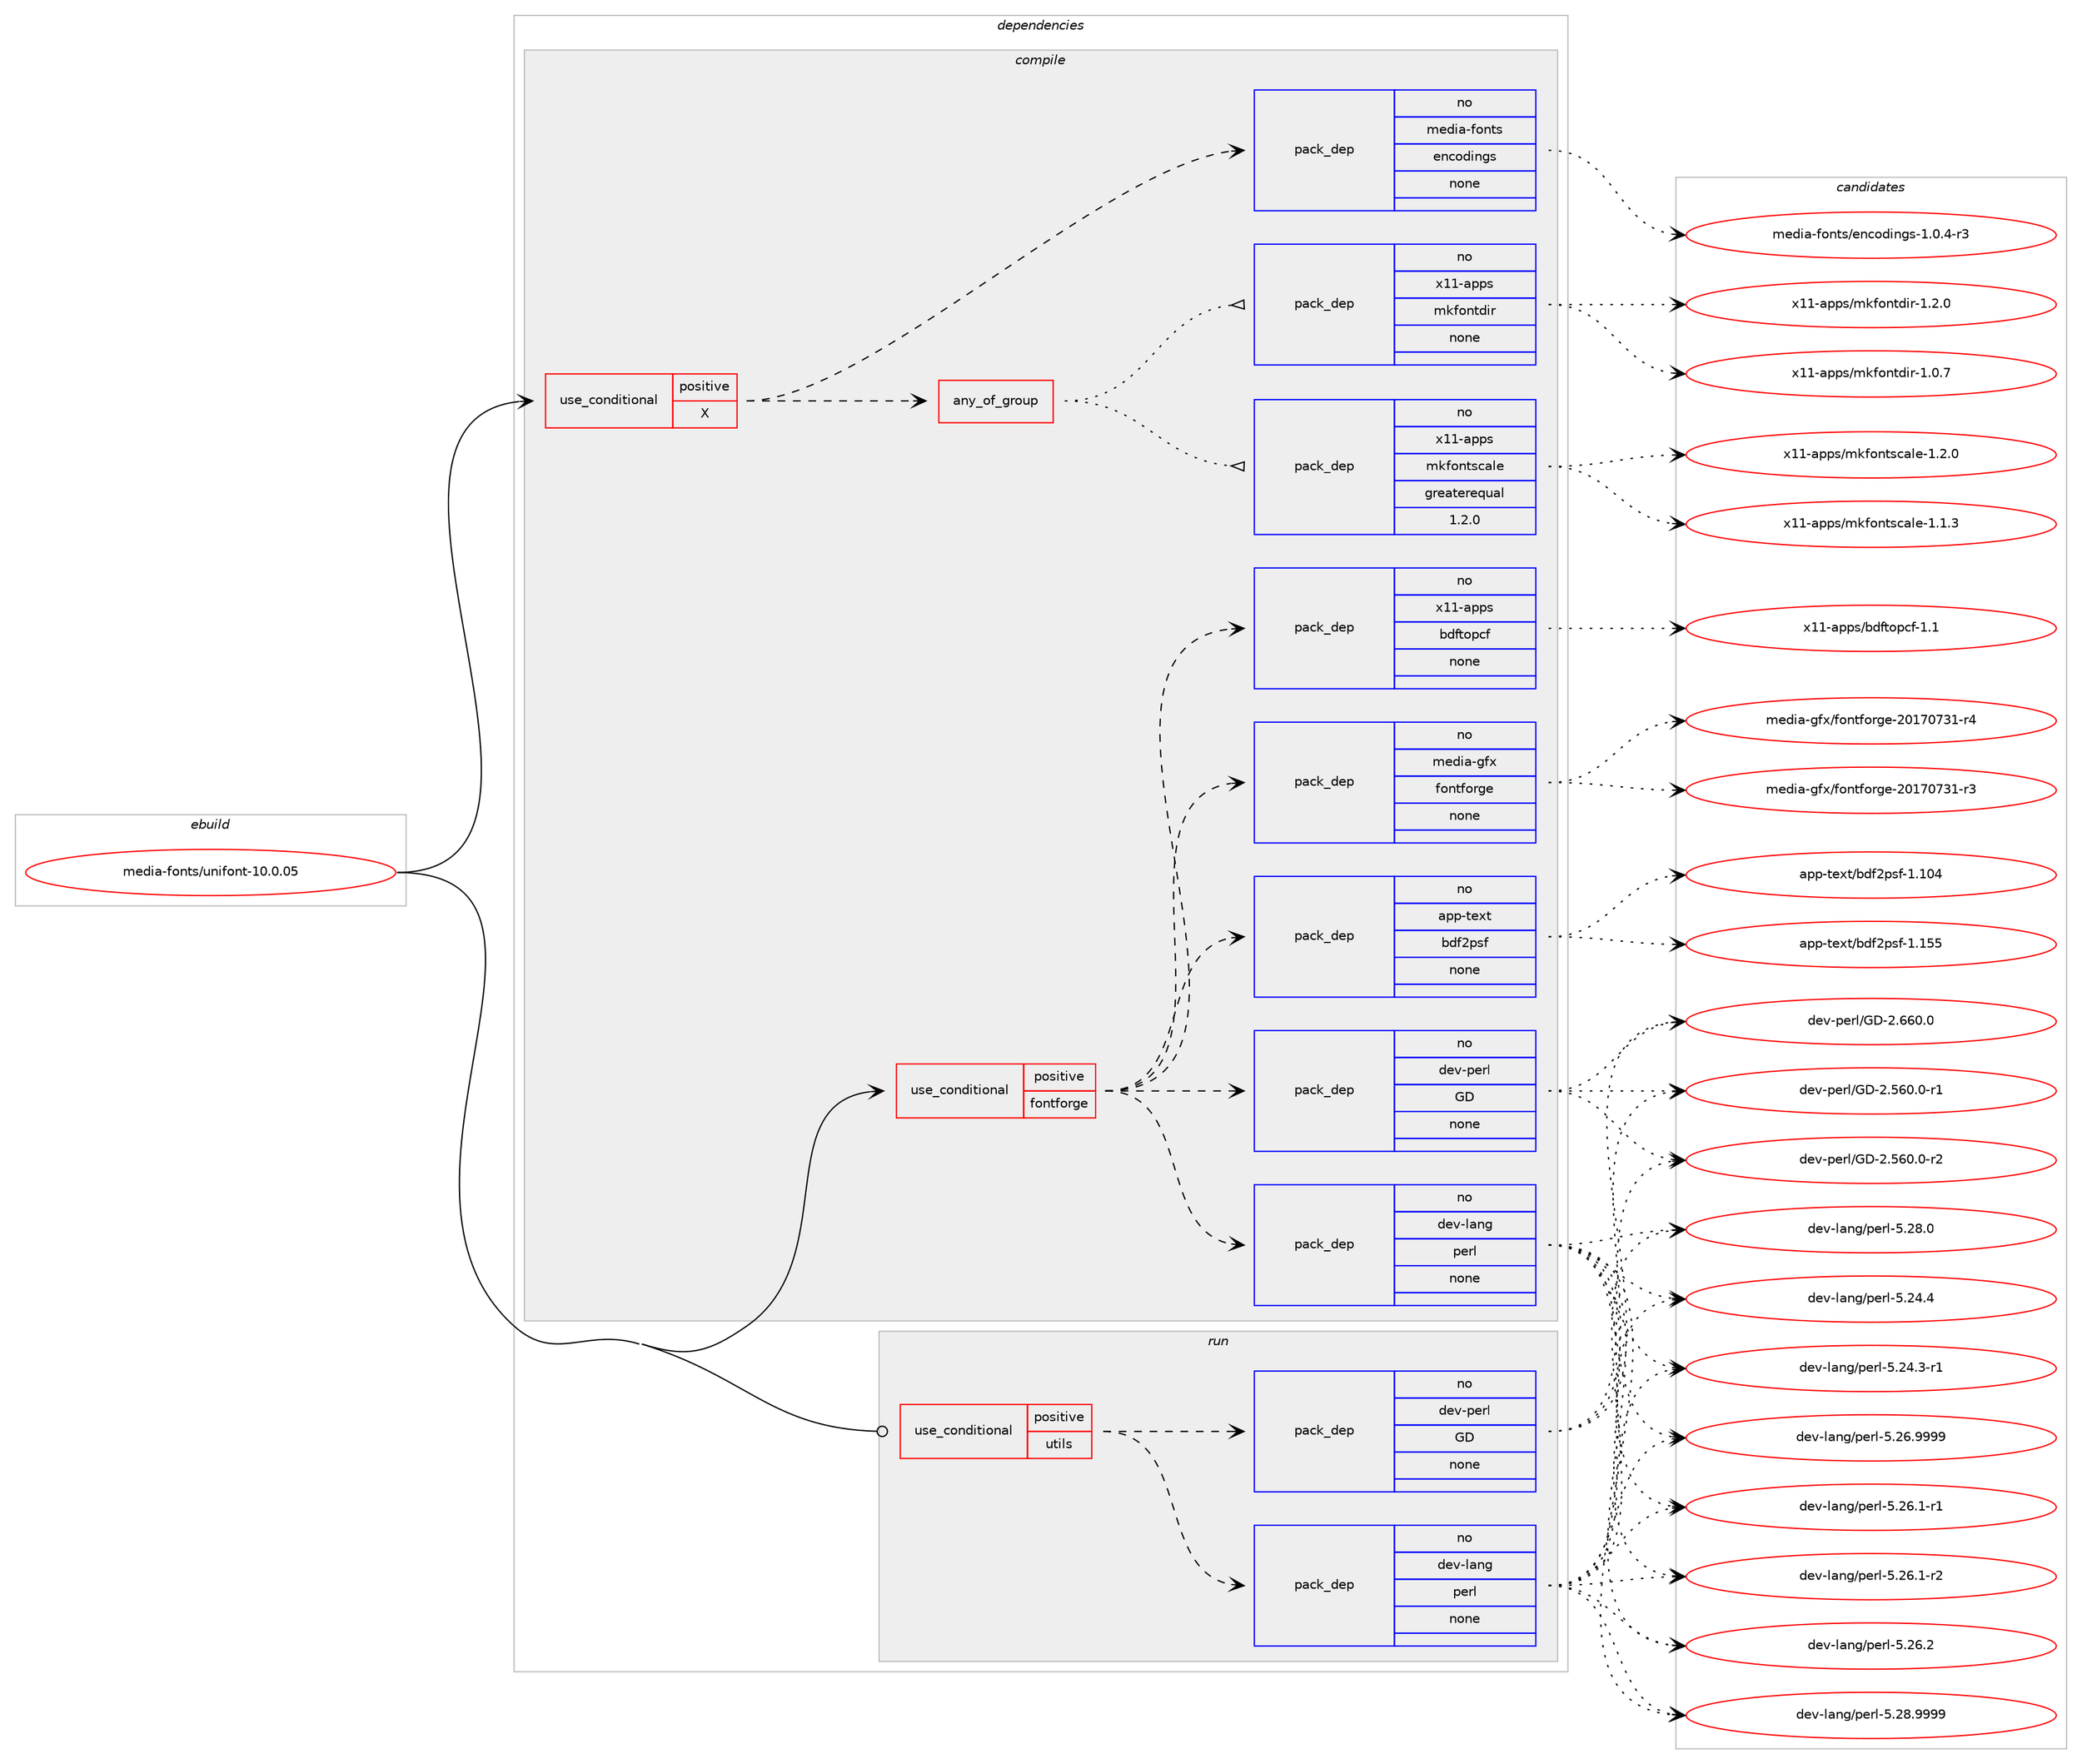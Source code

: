 digraph prolog {

# *************
# Graph options
# *************

newrank=true;
concentrate=true;
compound=true;
graph [rankdir=LR,fontname=Helvetica,fontsize=10,ranksep=1.5];#, ranksep=2.5, nodesep=0.2];
edge  [arrowhead=vee];
node  [fontname=Helvetica,fontsize=10];

# **********
# The ebuild
# **********

subgraph cluster_leftcol {
color=gray;
rank=same;
label=<<i>ebuild</i>>;
id [label="media-fonts/unifont-10.0.05", color=red, width=4, href="../media-fonts/unifont-10.0.05.svg"];
}

# ****************
# The dependencies
# ****************

subgraph cluster_midcol {
color=gray;
label=<<i>dependencies</i>>;
subgraph cluster_compile {
fillcolor="#eeeeee";
style=filled;
label=<<i>compile</i>>;
subgraph cond431885 {
dependency1601091 [label=<<TABLE BORDER="0" CELLBORDER="1" CELLSPACING="0" CELLPADDING="4"><TR><TD ROWSPAN="3" CELLPADDING="10">use_conditional</TD></TR><TR><TD>positive</TD></TR><TR><TD>X</TD></TR></TABLE>>, shape=none, color=red];
subgraph any24829 {
dependency1601092 [label=<<TABLE BORDER="0" CELLBORDER="1" CELLSPACING="0" CELLPADDING="4"><TR><TD CELLPADDING="10">any_of_group</TD></TR></TABLE>>, shape=none, color=red];subgraph pack1143696 {
dependency1601093 [label=<<TABLE BORDER="0" CELLBORDER="1" CELLSPACING="0" CELLPADDING="4" WIDTH="220"><TR><TD ROWSPAN="6" CELLPADDING="30">pack_dep</TD></TR><TR><TD WIDTH="110">no</TD></TR><TR><TD>x11-apps</TD></TR><TR><TD>mkfontscale</TD></TR><TR><TD>greaterequal</TD></TR><TR><TD>1.2.0</TD></TR></TABLE>>, shape=none, color=blue];
}
dependency1601092:e -> dependency1601093:w [weight=20,style="dotted",arrowhead="oinv"];
subgraph pack1143697 {
dependency1601094 [label=<<TABLE BORDER="0" CELLBORDER="1" CELLSPACING="0" CELLPADDING="4" WIDTH="220"><TR><TD ROWSPAN="6" CELLPADDING="30">pack_dep</TD></TR><TR><TD WIDTH="110">no</TD></TR><TR><TD>x11-apps</TD></TR><TR><TD>mkfontdir</TD></TR><TR><TD>none</TD></TR><TR><TD></TD></TR></TABLE>>, shape=none, color=blue];
}
dependency1601092:e -> dependency1601094:w [weight=20,style="dotted",arrowhead="oinv"];
}
dependency1601091:e -> dependency1601092:w [weight=20,style="dashed",arrowhead="vee"];
subgraph pack1143698 {
dependency1601095 [label=<<TABLE BORDER="0" CELLBORDER="1" CELLSPACING="0" CELLPADDING="4" WIDTH="220"><TR><TD ROWSPAN="6" CELLPADDING="30">pack_dep</TD></TR><TR><TD WIDTH="110">no</TD></TR><TR><TD>media-fonts</TD></TR><TR><TD>encodings</TD></TR><TR><TD>none</TD></TR><TR><TD></TD></TR></TABLE>>, shape=none, color=blue];
}
dependency1601091:e -> dependency1601095:w [weight=20,style="dashed",arrowhead="vee"];
}
id:e -> dependency1601091:w [weight=20,style="solid",arrowhead="vee"];
subgraph cond431886 {
dependency1601096 [label=<<TABLE BORDER="0" CELLBORDER="1" CELLSPACING="0" CELLPADDING="4"><TR><TD ROWSPAN="3" CELLPADDING="10">use_conditional</TD></TR><TR><TD>positive</TD></TR><TR><TD>fontforge</TD></TR></TABLE>>, shape=none, color=red];
subgraph pack1143699 {
dependency1601097 [label=<<TABLE BORDER="0" CELLBORDER="1" CELLSPACING="0" CELLPADDING="4" WIDTH="220"><TR><TD ROWSPAN="6" CELLPADDING="30">pack_dep</TD></TR><TR><TD WIDTH="110">no</TD></TR><TR><TD>app-text</TD></TR><TR><TD>bdf2psf</TD></TR><TR><TD>none</TD></TR><TR><TD></TD></TR></TABLE>>, shape=none, color=blue];
}
dependency1601096:e -> dependency1601097:w [weight=20,style="dashed",arrowhead="vee"];
subgraph pack1143700 {
dependency1601098 [label=<<TABLE BORDER="0" CELLBORDER="1" CELLSPACING="0" CELLPADDING="4" WIDTH="220"><TR><TD ROWSPAN="6" CELLPADDING="30">pack_dep</TD></TR><TR><TD WIDTH="110">no</TD></TR><TR><TD>dev-lang</TD></TR><TR><TD>perl</TD></TR><TR><TD>none</TD></TR><TR><TD></TD></TR></TABLE>>, shape=none, color=blue];
}
dependency1601096:e -> dependency1601098:w [weight=20,style="dashed",arrowhead="vee"];
subgraph pack1143701 {
dependency1601099 [label=<<TABLE BORDER="0" CELLBORDER="1" CELLSPACING="0" CELLPADDING="4" WIDTH="220"><TR><TD ROWSPAN="6" CELLPADDING="30">pack_dep</TD></TR><TR><TD WIDTH="110">no</TD></TR><TR><TD>dev-perl</TD></TR><TR><TD>GD</TD></TR><TR><TD>none</TD></TR><TR><TD></TD></TR></TABLE>>, shape=none, color=blue];
}
dependency1601096:e -> dependency1601099:w [weight=20,style="dashed",arrowhead="vee"];
subgraph pack1143702 {
dependency1601100 [label=<<TABLE BORDER="0" CELLBORDER="1" CELLSPACING="0" CELLPADDING="4" WIDTH="220"><TR><TD ROWSPAN="6" CELLPADDING="30">pack_dep</TD></TR><TR><TD WIDTH="110">no</TD></TR><TR><TD>media-gfx</TD></TR><TR><TD>fontforge</TD></TR><TR><TD>none</TD></TR><TR><TD></TD></TR></TABLE>>, shape=none, color=blue];
}
dependency1601096:e -> dependency1601100:w [weight=20,style="dashed",arrowhead="vee"];
subgraph pack1143703 {
dependency1601101 [label=<<TABLE BORDER="0" CELLBORDER="1" CELLSPACING="0" CELLPADDING="4" WIDTH="220"><TR><TD ROWSPAN="6" CELLPADDING="30">pack_dep</TD></TR><TR><TD WIDTH="110">no</TD></TR><TR><TD>x11-apps</TD></TR><TR><TD>bdftopcf</TD></TR><TR><TD>none</TD></TR><TR><TD></TD></TR></TABLE>>, shape=none, color=blue];
}
dependency1601096:e -> dependency1601101:w [weight=20,style="dashed",arrowhead="vee"];
}
id:e -> dependency1601096:w [weight=20,style="solid",arrowhead="vee"];
}
subgraph cluster_compileandrun {
fillcolor="#eeeeee";
style=filled;
label=<<i>compile and run</i>>;
}
subgraph cluster_run {
fillcolor="#eeeeee";
style=filled;
label=<<i>run</i>>;
subgraph cond431887 {
dependency1601102 [label=<<TABLE BORDER="0" CELLBORDER="1" CELLSPACING="0" CELLPADDING="4"><TR><TD ROWSPAN="3" CELLPADDING="10">use_conditional</TD></TR><TR><TD>positive</TD></TR><TR><TD>utils</TD></TR></TABLE>>, shape=none, color=red];
subgraph pack1143704 {
dependency1601103 [label=<<TABLE BORDER="0" CELLBORDER="1" CELLSPACING="0" CELLPADDING="4" WIDTH="220"><TR><TD ROWSPAN="6" CELLPADDING="30">pack_dep</TD></TR><TR><TD WIDTH="110">no</TD></TR><TR><TD>dev-lang</TD></TR><TR><TD>perl</TD></TR><TR><TD>none</TD></TR><TR><TD></TD></TR></TABLE>>, shape=none, color=blue];
}
dependency1601102:e -> dependency1601103:w [weight=20,style="dashed",arrowhead="vee"];
subgraph pack1143705 {
dependency1601104 [label=<<TABLE BORDER="0" CELLBORDER="1" CELLSPACING="0" CELLPADDING="4" WIDTH="220"><TR><TD ROWSPAN="6" CELLPADDING="30">pack_dep</TD></TR><TR><TD WIDTH="110">no</TD></TR><TR><TD>dev-perl</TD></TR><TR><TD>GD</TD></TR><TR><TD>none</TD></TR><TR><TD></TD></TR></TABLE>>, shape=none, color=blue];
}
dependency1601102:e -> dependency1601104:w [weight=20,style="dashed",arrowhead="vee"];
}
id:e -> dependency1601102:w [weight=20,style="solid",arrowhead="odot"];
}
}

# **************
# The candidates
# **************

subgraph cluster_choices {
rank=same;
color=gray;
label=<<i>candidates</i>>;

subgraph choice1143696 {
color=black;
nodesep=1;
choice12049494597112112115471091071021111101161159997108101454946494651 [label="x11-apps/mkfontscale-1.1.3", color=red, width=4,href="../x11-apps/mkfontscale-1.1.3.svg"];
choice12049494597112112115471091071021111101161159997108101454946504648 [label="x11-apps/mkfontscale-1.2.0", color=red, width=4,href="../x11-apps/mkfontscale-1.2.0.svg"];
dependency1601093:e -> choice12049494597112112115471091071021111101161159997108101454946494651:w [style=dotted,weight="100"];
dependency1601093:e -> choice12049494597112112115471091071021111101161159997108101454946504648:w [style=dotted,weight="100"];
}
subgraph choice1143697 {
color=black;
nodesep=1;
choice1204949459711211211547109107102111110116100105114454946484655 [label="x11-apps/mkfontdir-1.0.7", color=red, width=4,href="../x11-apps/mkfontdir-1.0.7.svg"];
choice1204949459711211211547109107102111110116100105114454946504648 [label="x11-apps/mkfontdir-1.2.0", color=red, width=4,href="../x11-apps/mkfontdir-1.2.0.svg"];
dependency1601094:e -> choice1204949459711211211547109107102111110116100105114454946484655:w [style=dotted,weight="100"];
dependency1601094:e -> choice1204949459711211211547109107102111110116100105114454946504648:w [style=dotted,weight="100"];
}
subgraph choice1143698 {
color=black;
nodesep=1;
choice109101100105974510211111011611547101110991111001051101031154549464846524511451 [label="media-fonts/encodings-1.0.4-r3", color=red, width=4,href="../media-fonts/encodings-1.0.4-r3.svg"];
dependency1601095:e -> choice109101100105974510211111011611547101110991111001051101031154549464846524511451:w [style=dotted,weight="100"];
}
subgraph choice1143699 {
color=black;
nodesep=1;
choice9711211245116101120116479810010250112115102454946494852 [label="app-text/bdf2psf-1.104", color=red, width=4,href="../app-text/bdf2psf-1.104.svg"];
choice9711211245116101120116479810010250112115102454946495353 [label="app-text/bdf2psf-1.155", color=red, width=4,href="../app-text/bdf2psf-1.155.svg"];
dependency1601097:e -> choice9711211245116101120116479810010250112115102454946494852:w [style=dotted,weight="100"];
dependency1601097:e -> choice9711211245116101120116479810010250112115102454946495353:w [style=dotted,weight="100"];
}
subgraph choice1143700 {
color=black;
nodesep=1;
choice100101118451089711010347112101114108455346505246514511449 [label="dev-lang/perl-5.24.3-r1", color=red, width=4,href="../dev-lang/perl-5.24.3-r1.svg"];
choice10010111845108971101034711210111410845534650524652 [label="dev-lang/perl-5.24.4", color=red, width=4,href="../dev-lang/perl-5.24.4.svg"];
choice100101118451089711010347112101114108455346505446494511449 [label="dev-lang/perl-5.26.1-r1", color=red, width=4,href="../dev-lang/perl-5.26.1-r1.svg"];
choice100101118451089711010347112101114108455346505446494511450 [label="dev-lang/perl-5.26.1-r2", color=red, width=4,href="../dev-lang/perl-5.26.1-r2.svg"];
choice10010111845108971101034711210111410845534650544650 [label="dev-lang/perl-5.26.2", color=red, width=4,href="../dev-lang/perl-5.26.2.svg"];
choice10010111845108971101034711210111410845534650544657575757 [label="dev-lang/perl-5.26.9999", color=red, width=4,href="../dev-lang/perl-5.26.9999.svg"];
choice10010111845108971101034711210111410845534650564648 [label="dev-lang/perl-5.28.0", color=red, width=4,href="../dev-lang/perl-5.28.0.svg"];
choice10010111845108971101034711210111410845534650564657575757 [label="dev-lang/perl-5.28.9999", color=red, width=4,href="../dev-lang/perl-5.28.9999.svg"];
dependency1601098:e -> choice100101118451089711010347112101114108455346505246514511449:w [style=dotted,weight="100"];
dependency1601098:e -> choice10010111845108971101034711210111410845534650524652:w [style=dotted,weight="100"];
dependency1601098:e -> choice100101118451089711010347112101114108455346505446494511449:w [style=dotted,weight="100"];
dependency1601098:e -> choice100101118451089711010347112101114108455346505446494511450:w [style=dotted,weight="100"];
dependency1601098:e -> choice10010111845108971101034711210111410845534650544650:w [style=dotted,weight="100"];
dependency1601098:e -> choice10010111845108971101034711210111410845534650544657575757:w [style=dotted,weight="100"];
dependency1601098:e -> choice10010111845108971101034711210111410845534650564648:w [style=dotted,weight="100"];
dependency1601098:e -> choice10010111845108971101034711210111410845534650564657575757:w [style=dotted,weight="100"];
}
subgraph choice1143701 {
color=black;
nodesep=1;
choice1001011184511210111410847716845504653544846484511449 [label="dev-perl/GD-2.560.0-r1", color=red, width=4,href="../dev-perl/GD-2.560.0-r1.svg"];
choice1001011184511210111410847716845504653544846484511450 [label="dev-perl/GD-2.560.0-r2", color=red, width=4,href="../dev-perl/GD-2.560.0-r2.svg"];
choice100101118451121011141084771684550465454484648 [label="dev-perl/GD-2.660.0", color=red, width=4,href="../dev-perl/GD-2.660.0.svg"];
dependency1601099:e -> choice1001011184511210111410847716845504653544846484511449:w [style=dotted,weight="100"];
dependency1601099:e -> choice1001011184511210111410847716845504653544846484511450:w [style=dotted,weight="100"];
dependency1601099:e -> choice100101118451121011141084771684550465454484648:w [style=dotted,weight="100"];
}
subgraph choice1143702 {
color=black;
nodesep=1;
choice1091011001059745103102120471021111101161021111141031014550484955485551494511451 [label="media-gfx/fontforge-20170731-r3", color=red, width=4,href="../media-gfx/fontforge-20170731-r3.svg"];
choice1091011001059745103102120471021111101161021111141031014550484955485551494511452 [label="media-gfx/fontforge-20170731-r4", color=red, width=4,href="../media-gfx/fontforge-20170731-r4.svg"];
dependency1601100:e -> choice1091011001059745103102120471021111101161021111141031014550484955485551494511451:w [style=dotted,weight="100"];
dependency1601100:e -> choice1091011001059745103102120471021111101161021111141031014550484955485551494511452:w [style=dotted,weight="100"];
}
subgraph choice1143703 {
color=black;
nodesep=1;
choice1204949459711211211547981001021161111129910245494649 [label="x11-apps/bdftopcf-1.1", color=red, width=4,href="../x11-apps/bdftopcf-1.1.svg"];
dependency1601101:e -> choice1204949459711211211547981001021161111129910245494649:w [style=dotted,weight="100"];
}
subgraph choice1143704 {
color=black;
nodesep=1;
choice100101118451089711010347112101114108455346505246514511449 [label="dev-lang/perl-5.24.3-r1", color=red, width=4,href="../dev-lang/perl-5.24.3-r1.svg"];
choice10010111845108971101034711210111410845534650524652 [label="dev-lang/perl-5.24.4", color=red, width=4,href="../dev-lang/perl-5.24.4.svg"];
choice100101118451089711010347112101114108455346505446494511449 [label="dev-lang/perl-5.26.1-r1", color=red, width=4,href="../dev-lang/perl-5.26.1-r1.svg"];
choice100101118451089711010347112101114108455346505446494511450 [label="dev-lang/perl-5.26.1-r2", color=red, width=4,href="../dev-lang/perl-5.26.1-r2.svg"];
choice10010111845108971101034711210111410845534650544650 [label="dev-lang/perl-5.26.2", color=red, width=4,href="../dev-lang/perl-5.26.2.svg"];
choice10010111845108971101034711210111410845534650544657575757 [label="dev-lang/perl-5.26.9999", color=red, width=4,href="../dev-lang/perl-5.26.9999.svg"];
choice10010111845108971101034711210111410845534650564648 [label="dev-lang/perl-5.28.0", color=red, width=4,href="../dev-lang/perl-5.28.0.svg"];
choice10010111845108971101034711210111410845534650564657575757 [label="dev-lang/perl-5.28.9999", color=red, width=4,href="../dev-lang/perl-5.28.9999.svg"];
dependency1601103:e -> choice100101118451089711010347112101114108455346505246514511449:w [style=dotted,weight="100"];
dependency1601103:e -> choice10010111845108971101034711210111410845534650524652:w [style=dotted,weight="100"];
dependency1601103:e -> choice100101118451089711010347112101114108455346505446494511449:w [style=dotted,weight="100"];
dependency1601103:e -> choice100101118451089711010347112101114108455346505446494511450:w [style=dotted,weight="100"];
dependency1601103:e -> choice10010111845108971101034711210111410845534650544650:w [style=dotted,weight="100"];
dependency1601103:e -> choice10010111845108971101034711210111410845534650544657575757:w [style=dotted,weight="100"];
dependency1601103:e -> choice10010111845108971101034711210111410845534650564648:w [style=dotted,weight="100"];
dependency1601103:e -> choice10010111845108971101034711210111410845534650564657575757:w [style=dotted,weight="100"];
}
subgraph choice1143705 {
color=black;
nodesep=1;
choice1001011184511210111410847716845504653544846484511449 [label="dev-perl/GD-2.560.0-r1", color=red, width=4,href="../dev-perl/GD-2.560.0-r1.svg"];
choice1001011184511210111410847716845504653544846484511450 [label="dev-perl/GD-2.560.0-r2", color=red, width=4,href="../dev-perl/GD-2.560.0-r2.svg"];
choice100101118451121011141084771684550465454484648 [label="dev-perl/GD-2.660.0", color=red, width=4,href="../dev-perl/GD-2.660.0.svg"];
dependency1601104:e -> choice1001011184511210111410847716845504653544846484511449:w [style=dotted,weight="100"];
dependency1601104:e -> choice1001011184511210111410847716845504653544846484511450:w [style=dotted,weight="100"];
dependency1601104:e -> choice100101118451121011141084771684550465454484648:w [style=dotted,weight="100"];
}
}

}
